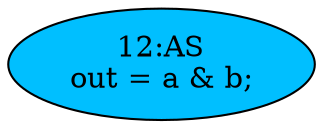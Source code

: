 strict digraph "" {
	node [label="\N"];
	"12:AS"	[ast="<pyverilog.vparser.ast.Assign object at 0x7f1ad8efdd10>",
		def_var="['out']",
		fillcolor=deepskyblue,
		label="12:AS
out = a & b;",
		statements="[]",
		style=filled,
		typ=Assign,
		use_var="['a', 'b']"];
}

